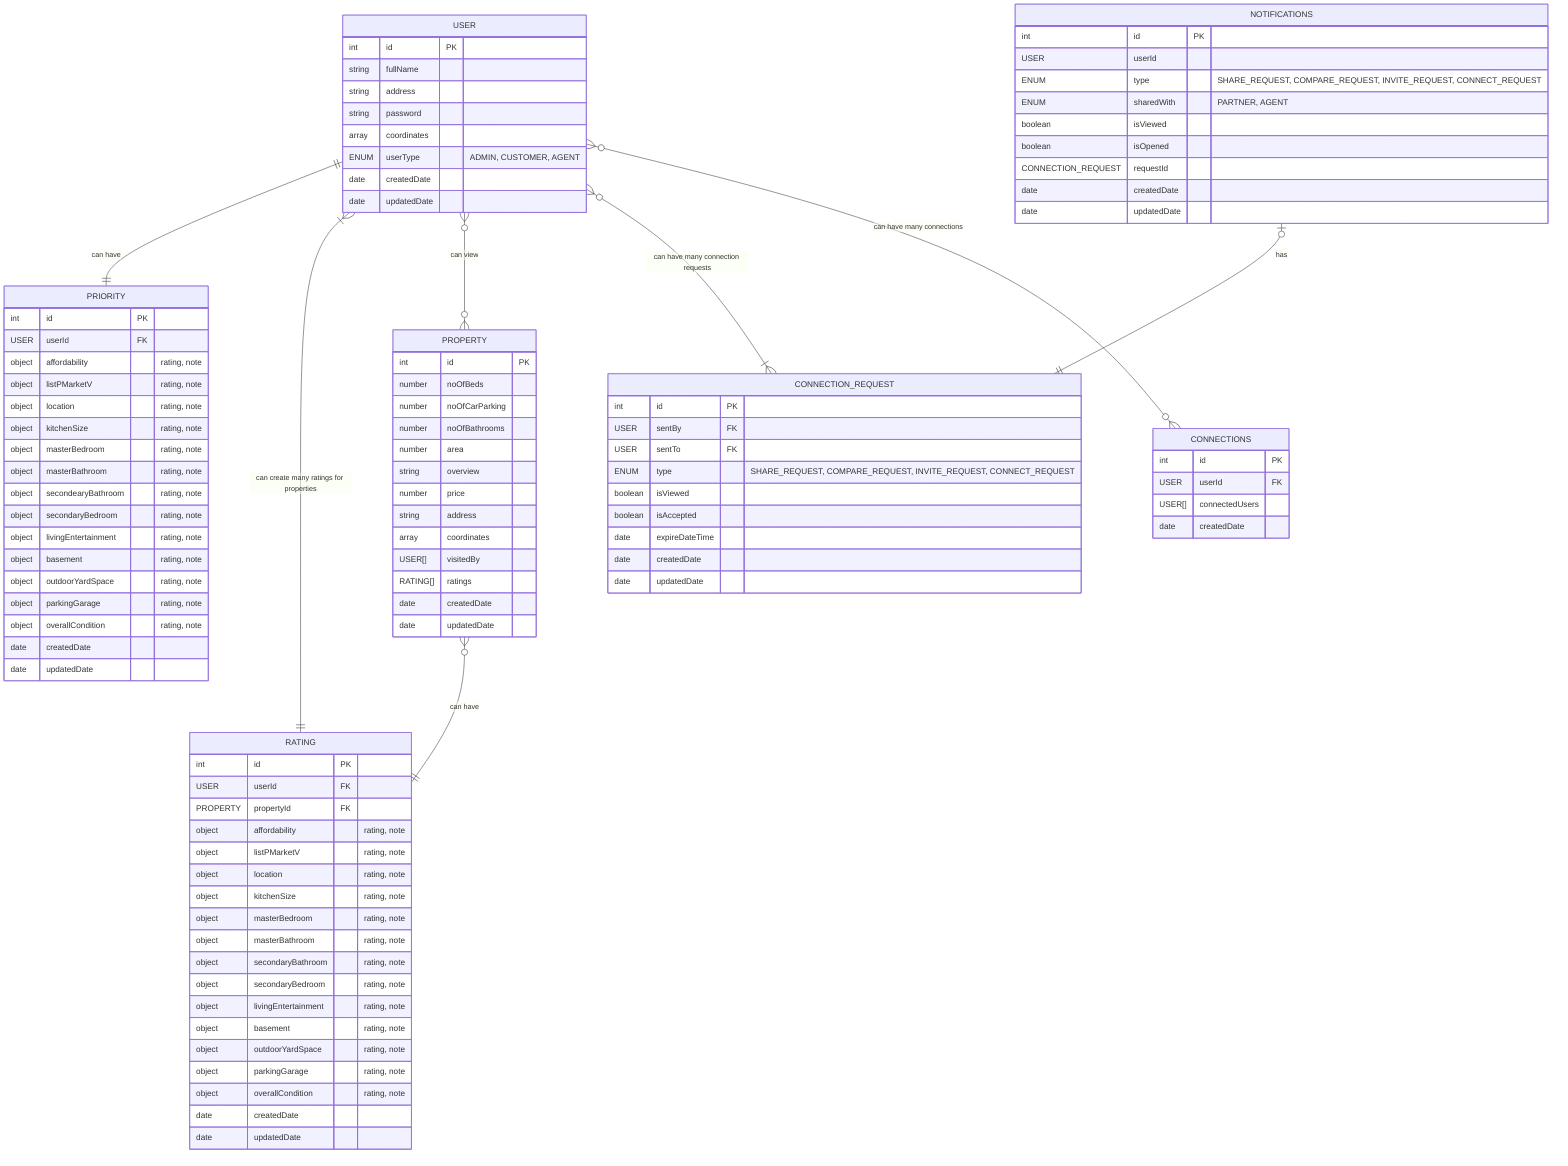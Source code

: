 erDiagram
    USER ||--|| PRIORITY : "can have"
    USER }|--|| RATING : "can create many ratings for properties"
    USER }o--o{ PROPERTY : "can view"
    USER }o--|{ CONNECTION_REQUEST : "can have many connection requests"
    USER }o--o{ CONNECTIONS : "can have many connections"
  
    NOTIFICATIONS |o--|| CONNECTION_REQUEST : "has"
    PROPERTY }o--|| RATING : "can have"
    
    USER {
        int id PK
        string fullName
        string address
        string password
        array coordinates
        ENUM userType "ADMIN, CUSTOMER, AGENT"
        date createdDate
        date updatedDate
    }

    PROPERTY {  
        int id PK
        number noOfBeds
        number noOfCarParking
        number noOfBathrooms
        number area
        string overview
        number price
        string address
        array coordinates
        USER[] visitedBy 
        RATING[] ratings
        date createdDate
        date updatedDate
    }

    PRIORITY {
        int id PK
        USER userId FK
        object affordability "rating, note"
        object listPMarketV "rating, note"
        object location "rating, note"
        object kitchenSize "rating, note"
        object masterBedroom "rating, note"
        object masterBathroom "rating, note"
        object secondearyBathroom "rating, note"
        object secondaryBedroom "rating, note"
        object livingEntertainment "rating, note"
        object basement "rating, note"
        object outdoorYardSpace "rating, note"
        object parkingGarage "rating, note"
        object overallCondition "rating, note"
        date createdDate
        date updatedDate
    }

    RATING {
        int id PK
        USER userId FK
        PROPERTY propertyId FK
        object affordability "rating, note"
        object listPMarketV "rating, note"
        object location "rating, note"
        object kitchenSize "rating, note"
        object masterBedroom "rating, note"
        object masterBathroom "rating, note"
        object secondaryBathroom "rating, note"
        object secondaryBedroom "rating, note"
        object livingEntertainment "rating, note"
        object basement "rating, note"
        object outdoorYardSpace "rating, note"
        object parkingGarage "rating, note"
        object overallCondition "rating, note"
        date createdDate
        date updatedDate
    }

    NOTIFICATIONS {
        int id PK
        USER userId
        ENUM type "SHARE_REQUEST, COMPARE_REQUEST, INVITE_REQUEST, CONNECT_REQUEST"
        ENUM sharedWith "PARTNER, AGENT"
        boolean isViewed
        boolean isOpened
        CONNECTION_REQUEST requestId
        date createdDate
        date updatedDate
    }

    CONNECTION_REQUEST {
        int id PK
        USER sentBy FK
        USER sentTo FK
        ENUM type "SHARE_REQUEST, COMPARE_REQUEST, INVITE_REQUEST, CONNECT_REQUEST"
        boolean isViewed
        boolean isAccepted
        date expireDateTime
        date createdDate
        date updatedDate
    }

    CONNECTIONS {
        int id PK
        USER userId FK
        USER[] connectedUsers 
        date createdDate
    }